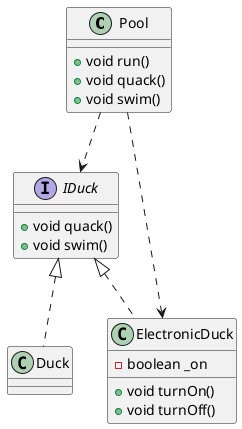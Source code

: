 @startuml

class Pool {
  + void run()
  + void quack()
  + void swim()
}

interface IDuck {
  + void quack()
  + void swim()
}

class Duck implements IDuck {
}

class ElectronicDuck implements IDuck {
  - boolean _on
  + void turnOn()
  + void turnOff()
}

Pool ..> IDuck
Pool ..> ElectronicDuck


@enduml